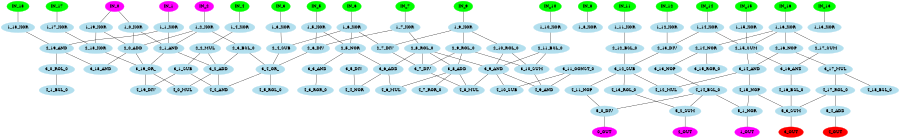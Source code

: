 digraph EACircuit {
rankdir=BT;
edge [dir=none];
size="6,6";
ordering=out;
node [color=magenta, style=filled];
"IN_0";
"IN_1";
"IN_2";
node [color=green, style=filled];
"IN_3";
"IN_4";
"IN_5";
"IN_6";
"IN_7";
"IN_8";
"IN_9";
"IN_10";
"IN_11";
"IN_12";
"IN_13";
"IN_14";
"IN_15";
"IN_16";
"IN_17";
"IN_18";
node [color=lightblue2, style=filled];
{ rank=same; "1_0_XOR"; "1_1_XOR"; "1_2_XOR"; "1_3_XOR"; "1_4_XOR"; "1_5_XOR"; "1_6_XOR"; "1_7_XOR"; "1_8_XOR"; "1_9_XOR"; "1_10_XOR"; "1_11_XOR"; "1_12_XOR"; "1_13_XOR"; "1_14_XOR"; "1_15_XOR"; "1_16_XOR"; "1_17_XOR"; "1_18_XOR"; "1_19_XOR"; }
"1_0_XOR" -> "IN_0";
"1_1_XOR" -> "IN_1";
"1_2_XOR" -> "IN_2";
"1_3_XOR" -> "IN_3";
"1_4_XOR" -> "IN_4";
"1_5_XOR" -> "IN_5";
"1_6_XOR" -> "IN_6";
"1_7_XOR" -> "IN_7";
"1_8_XOR" -> "IN_8";
"1_9_XOR" -> "IN_9";
"1_10_XOR" -> "IN_10";
"1_11_XOR" -> "IN_11";
"1_12_XOR" -> "IN_12";
"1_13_XOR" -> "IN_13";
"1_14_XOR" -> "IN_14";
"1_15_XOR" -> "IN_15";
"1_16_XOR" -> "IN_16";
"1_17_XOR" -> "IN_17";
"1_18_XOR" -> "IN_18";
"1_19_XOR" -> "IN_0";
node [color=lightblue2, style=filled];
{ rank=same; "2_0_ADD"; "2_1_AND"; "2_2_MUL"; "2_3_BSL_0"; "2_4_SUB"; "2_5_NOR"; "2_6_DIV"; "2_7_DIV"; "2_8_ROL_0"; "2_9_ROL_0"; "2_10_ROL_0"; "2_11_BSL_0"; "2_12_BSL_0"; "2_13_DIV"; "2_14_NOR"; "2_15_SUM"; "2_16_NOP"; "2_17_SUM"; "2_18_XOR"; "2_19_AND"; }
"2_0_ADD" -> "1_19_XOR";
"2_0_ADD" -> "1_0_XOR";
"2_0_ADD" -> "1_2_XOR";
"2_1_AND" -> "1_0_XOR";
"2_1_AND" -> "1_1_XOR";
"2_1_AND" -> "1_2_XOR";
"2_2_MUL" -> "1_4_XOR";
"2_3_BSL_0" -> "1_2_XOR";
"2_4_SUB" -> "1_3_XOR";
"2_4_SUB" -> "1_6_XOR";
"2_5_NOR" -> "1_5_XOR";
"2_5_NOR" -> "1_6_XOR";
"2_6_DIV" -> "1_5_XOR";
"2_6_DIV" -> "1_7_XOR";
"2_7_DIV" -> "1_6_XOR";
"2_7_DIV" -> "1_9_XOR";
"2_8_ROL_0" -> "1_7_XOR";
"2_9_ROL_0" -> "1_9_XOR";
"2_10_ROL_0" -> "1_9_XOR";
"2_11_BSL_0" -> "1_10_XOR";
"2_12_BSL_0" -> "1_11_XOR";
"2_13_DIV" -> "1_12_XOR";
"2_13_DIV" -> "1_14_XOR";
"2_14_NOR" -> "1_16_XOR";
"2_15_SUM" -> "1_14_XOR";
"2_15_SUM" -> "1_15_XOR";
"2_15_SUM" -> "1_16_XOR";
"2_16_NOP" -> "1_16_XOR";
"2_17_SUM" -> "1_16_XOR";
"2_18_XOR" -> "1_17_XOR";
"2_18_XOR" -> "1_19_XOR";
"2_19_AND" -> "1_18_XOR";
"2_19_AND" -> "1_1_XOR";
node [color=lightblue2, style=filled];
{ rank=same; "3_0_ROL_0"; "3_1_SUB"; "3_2_ADD"; "3_3_AND"; "3_4_OR_"; "3_5_DIV"; "3_6_ADD"; "3_7_DIV"; "3_8_ADD"; "3_9_AND"; "3_10_SUM"; "3_11_CONST_0"; "3_12_SUB"; "3_13_NOP"; "3_14_AND"; "3_15_ROR_0"; "3_16_AND"; "3_17_MUL"; "3_18_AND"; "3_19_OR_"; }
"3_0_ROL_0" -> "2_19_AND";
"3_1_SUB" -> "2_2_MUL";
"3_2_ADD" -> "2_1_AND";
"3_2_ADD" -> "2_2_MUL";
"3_2_ADD" -> "2_3_BSL_0";
"3_3_AND" -> "2_5_NOR";
"3_4_OR_" -> "2_3_BSL_0";
"3_4_OR_" -> "2_4_SUB";
"3_4_OR_" -> "2_6_DIV";
"3_6_ADD" -> "2_5_NOR";
"3_6_ADD" -> "2_8_ROL_0";
"3_7_DIV" -> "2_7_DIV";
"3_7_DIV" -> "2_8_ROL_0";
"3_7_DIV" -> "2_9_ROL_0";
"3_8_ADD" -> "2_8_ROL_0";
"3_8_ADD" -> "2_9_ROL_0";
"3_9_AND" -> "2_8_ROL_0";
"3_9_AND" -> "2_10_ROL_0";
"3_9_AND" -> "2_11_BSL_0";
"3_10_SUM" -> "2_9_ROL_0";
"3_10_SUM" -> "2_10_ROL_0";
"3_10_SUM" -> "2_11_BSL_0";
"3_12_SUB" -> "2_12_BSL_0";
"3_12_SUB" -> "2_13_DIV";
"3_13_NOP" -> "2_14_NOR";
"3_14_AND" -> "2_15_SUM";
"3_14_AND" -> "2_16_NOP";
"3_15_ROR_0" -> "2_14_NOR";
"3_16_AND" -> "2_15_SUM";
"3_16_AND" -> "2_17_SUM";
"3_17_MUL" -> "2_16_NOP";
"3_18_AND" -> "2_19_AND";
"3_18_AND" -> "2_0_ADD";
"3_19_OR_" -> "2_18_XOR";
"3_19_OR_" -> "2_0_ADD";
"3_19_OR_" -> "2_1_AND";
node [color=lightblue2, style=filled];
{ rank=same; "4_0_MUL"; "4_1_BSL_0"; "4_2_AND"; "4_3_ROR_0"; "4_4_NOR"; "4_5_ROL_0"; "4_6_MUL"; "4_7_ROR_0"; "4_8_MUL"; "4_9_AND"; "4_10_SUB"; "4_11_NOP"; "4_12_MUL"; "4_13_ROL_0"; "4_14_BSL_0"; "4_15_NOP"; "4_16_BSL_0"; "4_17_ROL_0"; "4_18_BSL_0"; "4_19_DIV"; }
"4_0_MUL" -> "3_19_OR_";
"4_0_MUL" -> "3_2_ADD";
"4_1_BSL_0" -> "3_0_ROL_0";
"4_2_AND" -> "3_1_SUB";
"4_2_AND" -> "3_2_ADD";
"4_2_AND" -> "3_4_OR_";
"4_3_ROR_0" -> "3_3_AND";
"4_4_NOR" -> "3_5_DIV";
"4_4_NOR" -> "3_6_ADD";
"4_5_ROL_0" -> "3_4_OR_";
"4_6_MUL" -> "3_6_ADD";
"4_6_MUL" -> "3_8_ADD";
"4_7_ROR_0" -> "3_8_ADD";
"4_8_MUL" -> "3_7_DIV";
"4_8_MUL" -> "3_8_ADD";
"4_8_MUL" -> "3_9_AND";
"4_9_AND" -> "3_9_AND";
"4_9_AND" -> "3_10_SUM";
"4_9_AND" -> "3_11_CONST_0";
"4_10_SUB" -> "3_9_AND";
"4_10_SUB" -> "3_11_CONST_0";
"4_11_NOP" -> "3_12_SUB";
"4_12_MUL" -> "3_12_SUB";
"4_12_MUL" -> "3_14_AND";
"4_13_ROL_0" -> "3_12_SUB";
"4_14_BSL_0" -> "3_13_NOP";
"4_15_NOP" -> "3_14_AND";
"4_16_BSL_0" -> "3_16_AND";
"4_17_ROL_0" -> "3_17_MUL";
"4_18_BSL_0" -> "3_17_MUL";
"4_19_DIV" -> "3_19_OR_";
"4_19_DIV" -> "3_1_SUB";
node [color=lightblue2, style=filled];
{ rank=same; "5_0_DIV"; "5_1_NOR"; "5_2_SUM"; "5_3_SUM"; "5_4_ADD"; }
"5_0_DIV" -> "4_11_NOP";
"5_0_DIV" -> "4_14_BSL_0";
"5_1_NOR" -> "4_14_BSL_0";
"5_1_NOR" -> "4_15_NOP";
"5_2_SUM" -> "4_13_ROL_0";
"5_2_SUM" -> "4_14_BSL_0";
"5_3_SUM" -> "4_15_NOP";
"5_3_SUM" -> "4_16_BSL_0";
"5_3_SUM" -> "4_17_ROL_0";
"5_4_ADD" -> "4_17_ROL_0";
node [color=magenta];
"0_OUT" -> "5_0_DIV";
"1_OUT" -> "5_1_NOR";
"2_OUT" -> "5_2_SUM";
node [color=red];
"3_OUT" -> "5_3_SUM";
"4_OUT" -> "5_4_ADD";
}